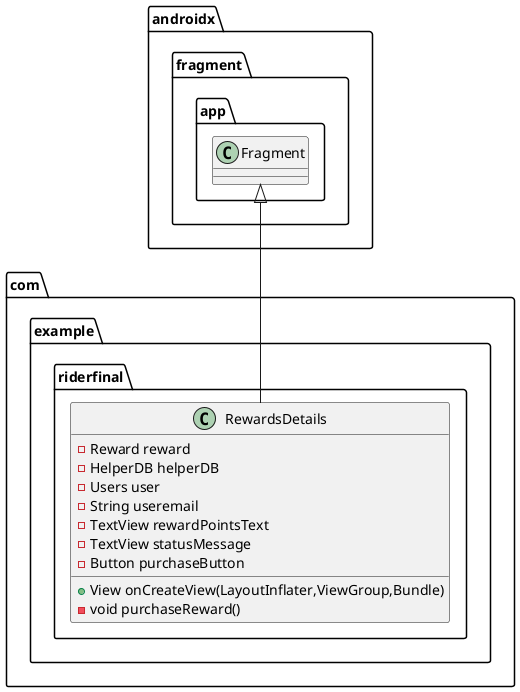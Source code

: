 @startuml
class com.example.riderfinal.RewardsDetails {
- Reward reward
- HelperDB helperDB
- Users user
- String useremail
- TextView rewardPointsText
- TextView statusMessage
- Button purchaseButton
+ View onCreateView(LayoutInflater,ViewGroup,Bundle)
- void purchaseReward()
}




androidx.fragment.app.Fragment <|-- com.example.riderfinal.RewardsDetails
@enduml